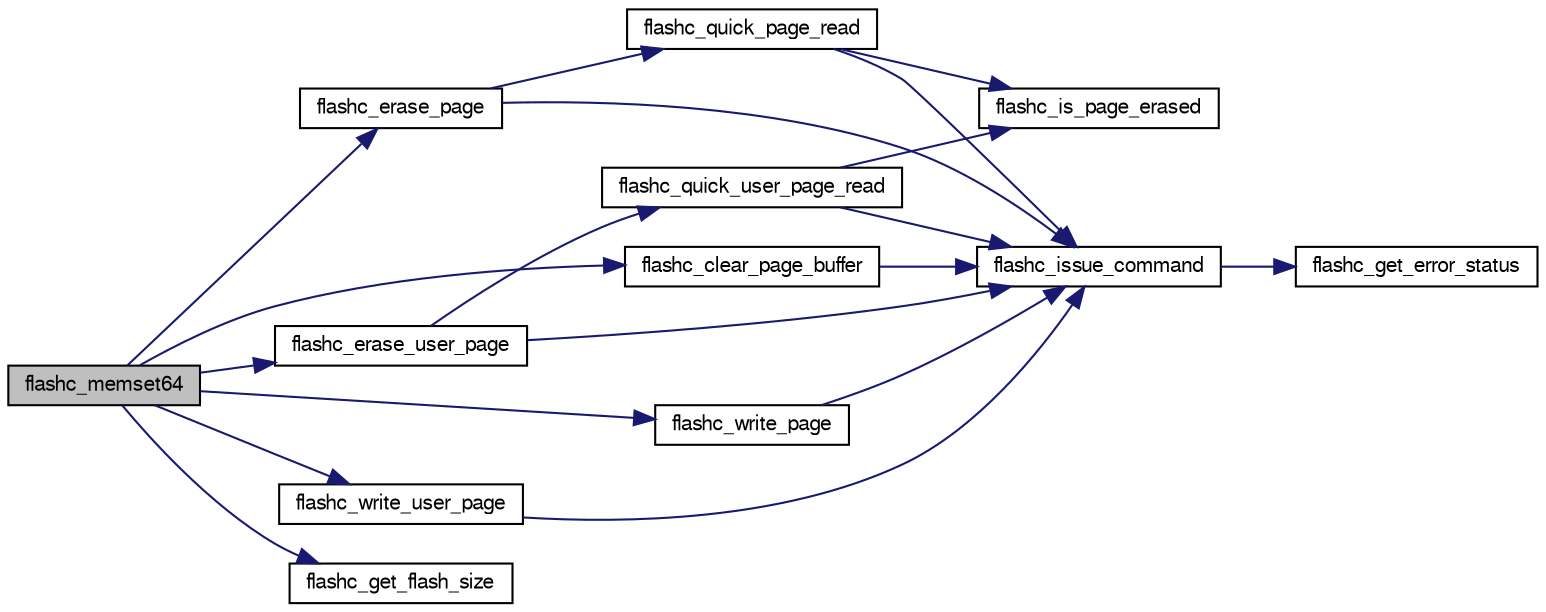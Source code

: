 digraph G
{
  edge [fontname="FreeSans",fontsize="10",labelfontname="FreeSans",labelfontsize="10"];
  node [fontname="FreeSans",fontsize="10",shape=record];
  rankdir=LR;
  Node1 [label="flashc_memset64",height=0.2,width=0.4,color="black", fillcolor="grey75", style="filled" fontcolor="black"];
  Node1 -> Node2 [color="midnightblue",fontsize="10",style="solid",fontname="FreeSans"];
  Node2 [label="flashc_clear_page_buffer",height=0.2,width=0.4,color="black", fillcolor="white", style="filled",URL="$a00022.html#affafe9cb74731d817b721d2a52093412",tooltip="Clears the page buffer."];
  Node2 -> Node3 [color="midnightblue",fontsize="10",style="solid",fontname="FreeSans"];
  Node3 [label="flashc_issue_command",height=0.2,width=0.4,color="black", fillcolor="white", style="filled",URL="$a00022.html#a8045c427c32cf3617e861067d76c9c11",tooltip="Issues a FLASHC command."];
  Node3 -> Node4 [color="midnightblue",fontsize="10",style="solid",fontname="FreeSans"];
  Node4 [label="flashc_get_error_status",height=0.2,width=0.4,color="black", fillcolor="white", style="filled",URL="$a00022.html#ae7d38c60001d5d8d00363a6cb07f89f0",tooltip="Gets the error status of the FLASHC."];
  Node1 -> Node5 [color="midnightblue",fontsize="10",style="solid",fontname="FreeSans"];
  Node5 [label="flashc_erase_page",height=0.2,width=0.4,color="black", fillcolor="white", style="filled",URL="$a00022.html#a8de3bbd50094f548ca293f07b136cc6d",tooltip="Erases a page."];
  Node5 -> Node3 [color="midnightblue",fontsize="10",style="solid",fontname="FreeSans"];
  Node5 -> Node6 [color="midnightblue",fontsize="10",style="solid",fontname="FreeSans"];
  Node6 [label="flashc_quick_page_read",height=0.2,width=0.4,color="black", fillcolor="white", style="filled",URL="$a00022.html#acd50527aacf1d9ae11608fcc49a4fdcf",tooltip="Applies the Quick Page Read command to a page."];
  Node6 -> Node7 [color="midnightblue",fontsize="10",style="solid",fontname="FreeSans"];
  Node7 [label="flashc_is_page_erased",height=0.2,width=0.4,color="black", fillcolor="white", style="filled",URL="$a00022.html#acdea4bfb0cb1066fba239a9302196ee5",tooltip="Tells whether the page to which the last Quick Page Read or Quick Page Read User..."];
  Node6 -> Node3 [color="midnightblue",fontsize="10",style="solid",fontname="FreeSans"];
  Node1 -> Node8 [color="midnightblue",fontsize="10",style="solid",fontname="FreeSans"];
  Node8 [label="flashc_erase_user_page",height=0.2,width=0.4,color="black", fillcolor="white", style="filled",URL="$a00022.html#a2ef66c5ffa0974223c44e151a8719b6d",tooltip="Erases the User page."];
  Node8 -> Node3 [color="midnightblue",fontsize="10",style="solid",fontname="FreeSans"];
  Node8 -> Node9 [color="midnightblue",fontsize="10",style="solid",fontname="FreeSans"];
  Node9 [label="flashc_quick_user_page_read",height=0.2,width=0.4,color="black", fillcolor="white", style="filled",URL="$a00022.html#a4cdef3bd6e4b7da53e4b7b7dc1adcd2f",tooltip="Issues a Quick Page Read User Page command to the FLASHC."];
  Node9 -> Node7 [color="midnightblue",fontsize="10",style="solid",fontname="FreeSans"];
  Node9 -> Node3 [color="midnightblue",fontsize="10",style="solid",fontname="FreeSans"];
  Node1 -> Node10 [color="midnightblue",fontsize="10",style="solid",fontname="FreeSans"];
  Node10 [label="flashc_get_flash_size",height=0.2,width=0.4,color="black", fillcolor="white", style="filled",URL="$a00022.html#a8071c315b02d038c49fa0bf89a40ba1b",tooltip="Gets the size of the whole flash array."];
  Node1 -> Node11 [color="midnightblue",fontsize="10",style="solid",fontname="FreeSans"];
  Node11 [label="flashc_write_page",height=0.2,width=0.4,color="black", fillcolor="white", style="filled",URL="$a00022.html#aa10438433246139bee71da6db2bb5bd5",tooltip="Writes a page from the page buffer."];
  Node11 -> Node3 [color="midnightblue",fontsize="10",style="solid",fontname="FreeSans"];
  Node1 -> Node12 [color="midnightblue",fontsize="10",style="solid",fontname="FreeSans"];
  Node12 [label="flashc_write_user_page",height=0.2,width=0.4,color="black", fillcolor="white", style="filled",URL="$a00022.html#ad04374b721dca9c534d7cd041ae24712",tooltip="Writes the User page from the page buffer."];
  Node12 -> Node3 [color="midnightblue",fontsize="10",style="solid",fontname="FreeSans"];
}
